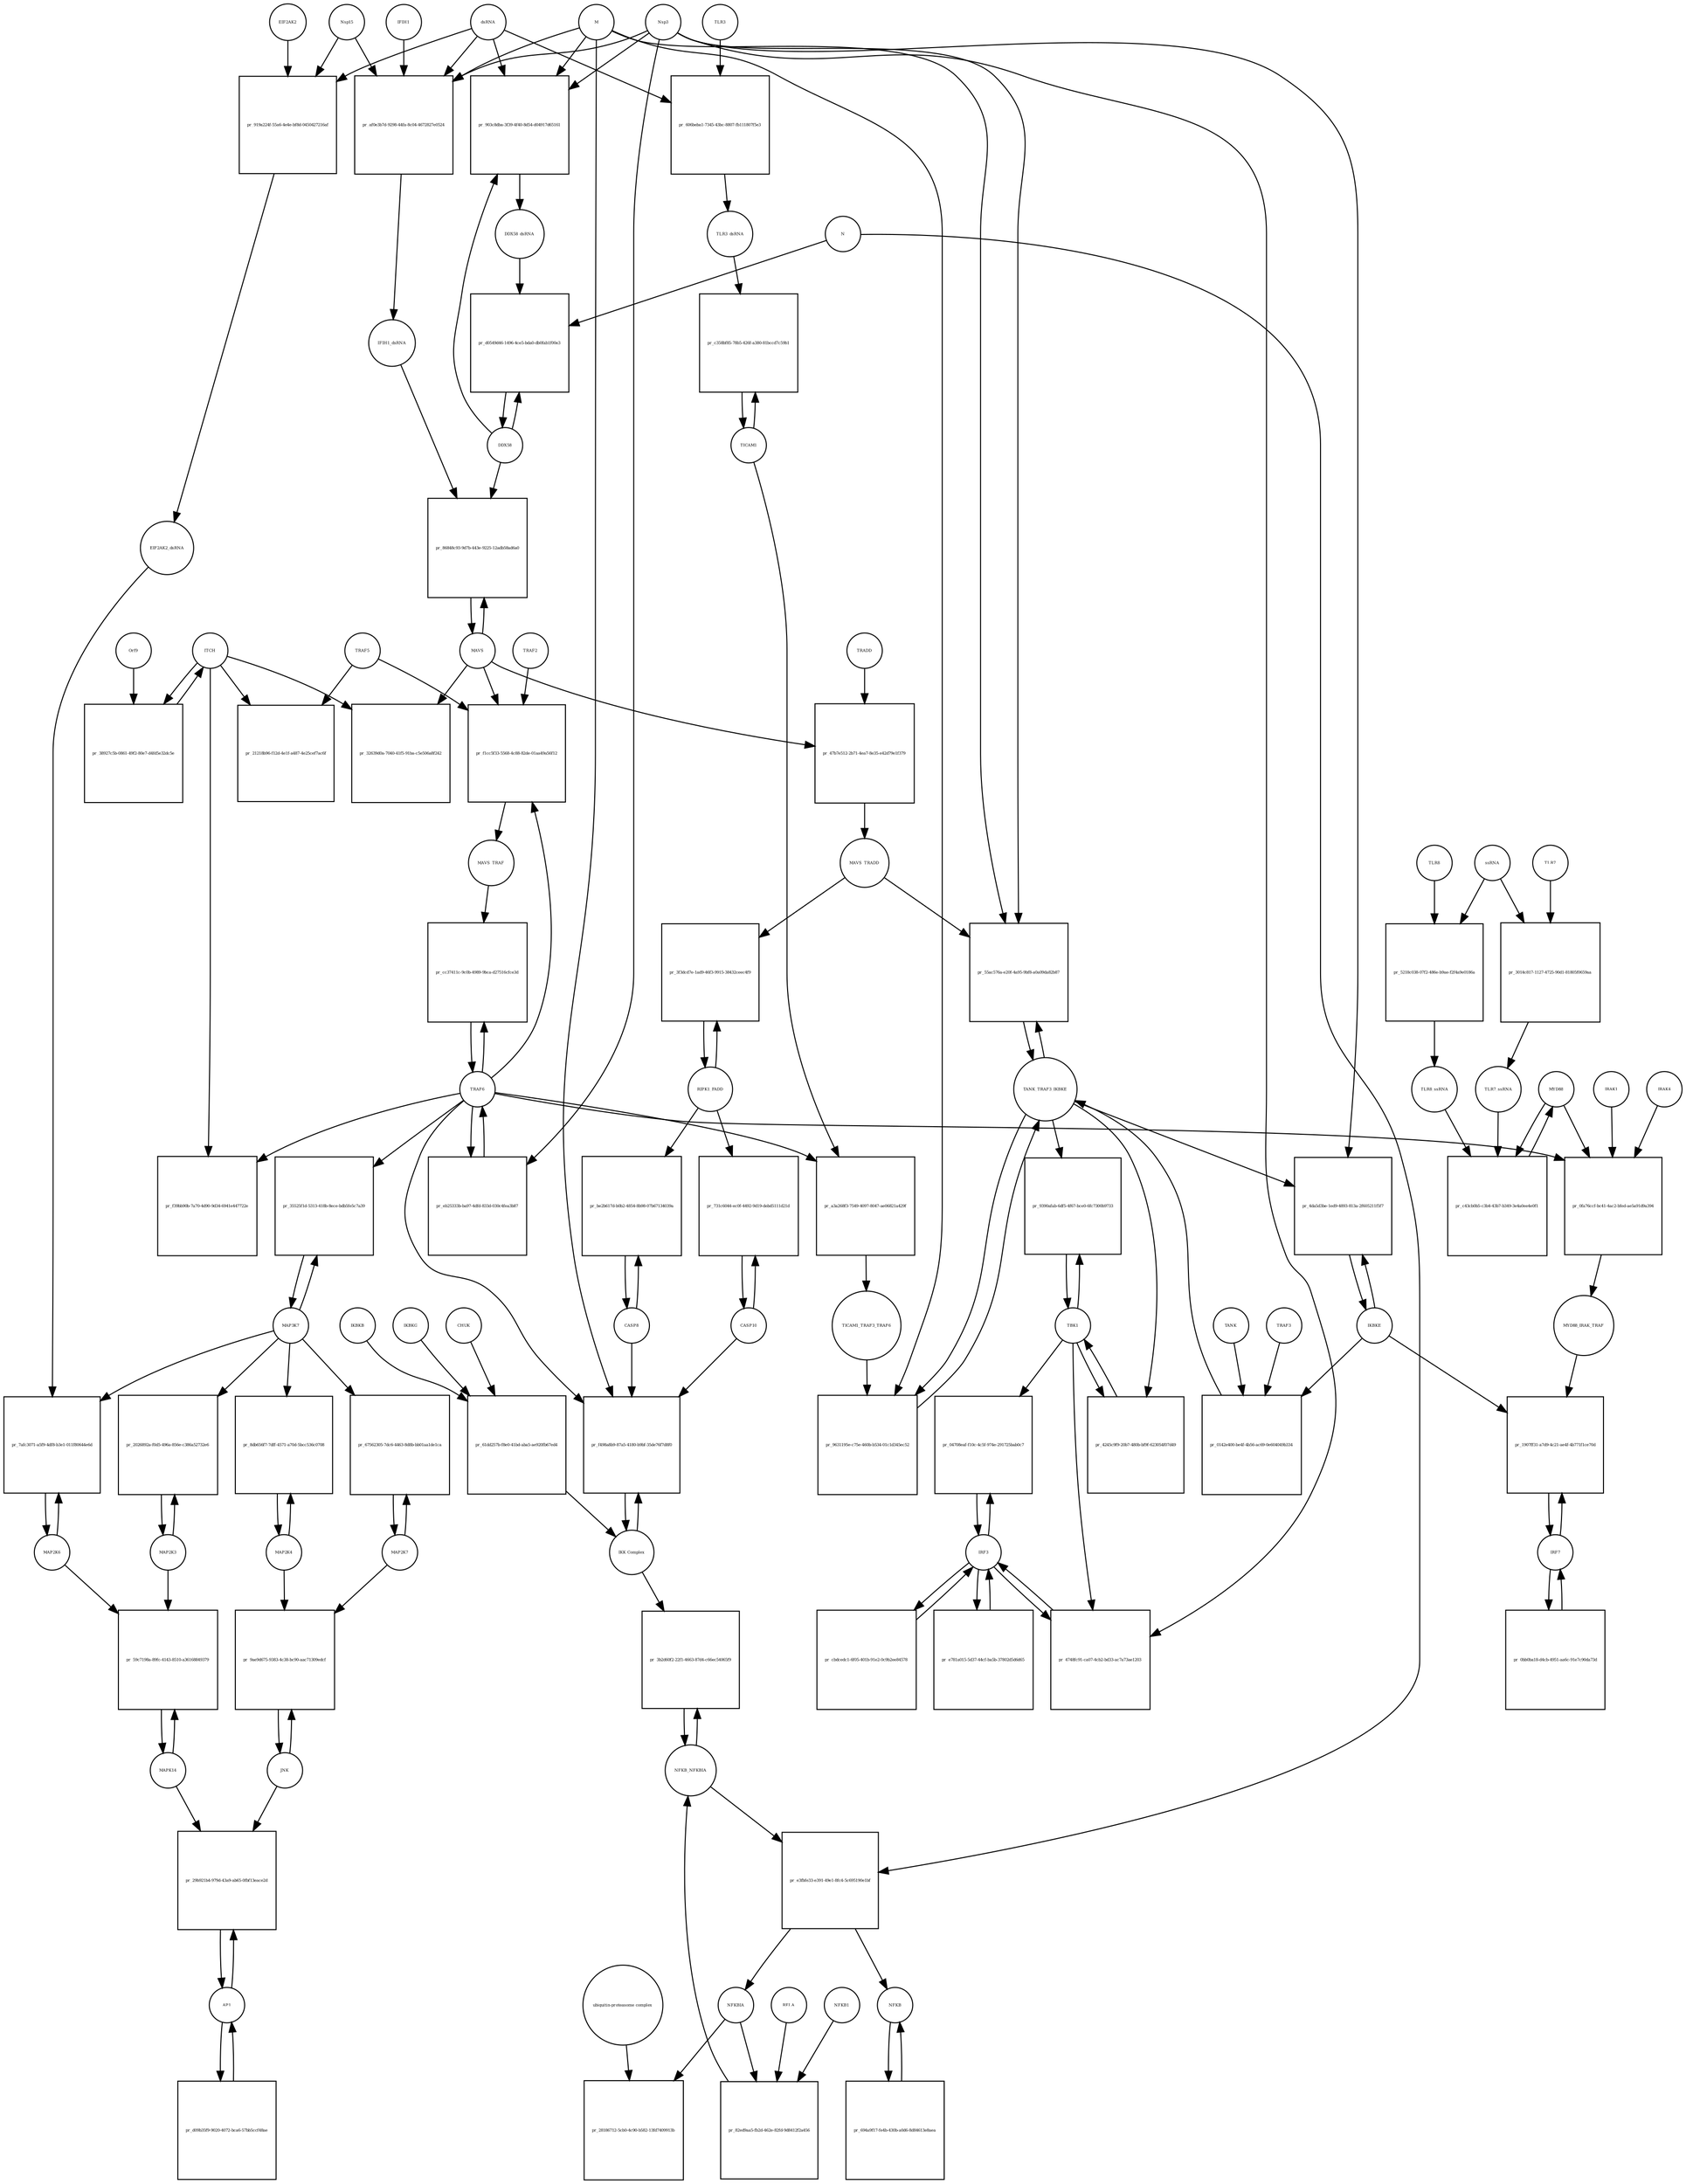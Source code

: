 strict digraph  {
dsRNA [annotation="", bipartite=0, cls="nucleic acid feature", fontsize=4, label=dsRNA, shape=circle];
"pr_903c8dba-3f39-4f40-8d54-d04917d65161" [annotation="", bipartite=1, cls=process, fontsize=4, label="pr_903c8dba-3f39-4f40-8d54-d04917d65161", shape=square];
DDX58_dsRNA [annotation="", bipartite=0, cls=complex, fontsize=4, label=DDX58_dsRNA, shape=circle];
M [annotation=urn_miriam_ncbiprotein_1796318601, bipartite=0, cls=macromolecule, fontsize=4, label=M, shape=circle];
Nsp3 [annotation=urn_miriam_ncbiprotein_1802476807, bipartite=0, cls=macromolecule, fontsize=4, label=Nsp3, shape=circle];
DDX58 [annotation=urn_miriam_hgnc_19102, bipartite=0, cls=macromolecule, fontsize=4, label=DDX58, shape=circle];
"pr_af0e3b7d-9298-44fa-8c04-4672827e0524" [annotation="", bipartite=1, cls=process, fontsize=4, label="pr_af0e3b7d-9298-44fa-8c04-4672827e0524", shape=square];
IFIH1_dsRNA [annotation="", bipartite=0, cls=complex, fontsize=4, label=IFIH1_dsRNA, shape=circle];
Nsp15 [annotation=urn_miriam_ncbiprotein_1802476818, bipartite=0, cls=macromolecule, fontsize=4, label=Nsp15, shape=circle];
IFIH1 [annotation=urn_miriam_hgnc_18873, bipartite=0, cls=macromolecule, fontsize=4, label=IFIH1, shape=circle];
"pr_d0549d46-1496-4ce5-bda0-db0fab1f00e3" [annotation="", bipartite=1, cls=process, fontsize=4, label="pr_d0549d46-1496-4ce5-bda0-db0fab1f00e3", shape=square];
N [annotation=urn_miriam_ncbiprotein_1798174255, bipartite=0, cls=macromolecule, fontsize=4, label=N, shape=circle];
MAVS [annotation=urn_miriam_hgnc_29233, bipartite=0, cls="macromolecule multimer", fontsize=4, label=MAVS, shape=circle];
"pr_86848c93-9d7b-443e-9225-12adb58ad6a0" [annotation="", bipartite=1, cls=process, fontsize=4, label="pr_86848c93-9d7b-443e-9225-12adb58ad6a0", shape=square];
NFKBIA [annotation=urn_miriam_hgnc_7797, bipartite=0, cls=macromolecule, fontsize=4, label=NFKBIA, shape=circle];
"pr_28186712-5cb0-4c90-b582-13fd7409913b" [annotation="", bipartite=1, cls=process, fontsize=4, label="pr_28186712-5cb0-4c90-b582-13fd7409913b", shape=square];
"ubiquitin-proteasome complex" [annotation="", bipartite=0, cls=complex, fontsize=4, label="ubiquitin-proteasome complex", shape=circle];
IRF3 [annotation=urn_miriam_hgnc_6118, bipartite=0, cls=macromolecule, fontsize=4, label=IRF3, shape=circle];
"pr_04708eaf-f10c-4c5f-974e-291725bab0c7" [annotation="", bipartite=1, cls=process, fontsize=4, label="pr_04708eaf-f10c-4c5f-974e-291725bab0c7", shape=square];
TBK1 [annotation="", bipartite=0, cls=macromolecule, fontsize=4, label=TBK1, shape=circle];
"pr_4748fc91-ca07-4cb2-bd33-ac7a73ae1203" [annotation="", bipartite=1, cls=process, fontsize=4, label="pr_4748fc91-ca07-4cb2-bd33-ac7a73ae1203", shape=square];
IRF7 [annotation=urn_miriam_hgnc_6122, bipartite=0, cls="macromolecule multimer", fontsize=4, label=IRF7, shape=circle];
"pr_1907ff31-a7d9-4c21-ae4f-4b771f1ce70d" [annotation="", bipartite=1, cls=process, fontsize=4, label="pr_1907ff31-a7d9-4c21-ae4f-4b771f1ce70d", shape=square];
IKBKE [annotation=urn_miriam_hgnc_14552, bipartite=0, cls=macromolecule, fontsize=4, label=IKBKE, shape=circle];
MYD88_IRAK_TRAF [annotation="", bipartite=0, cls=complex, fontsize=4, label=MYD88_IRAK_TRAF, shape=circle];
TRAF6 [annotation=urn_miriam_hgnc_12036, bipartite=0, cls=macromolecule, fontsize=4, label=TRAF6, shape=circle];
"pr_cc37411c-9c0b-4989-9bca-d27516cfce3d" [annotation="", bipartite=1, cls=process, fontsize=4, label="pr_cc37411c-9c0b-4989-9bca-d27516cfce3d", shape=square];
MAVS_TRAF [annotation="", bipartite=0, cls=complex, fontsize=4, label=MAVS_TRAF, shape=circle];
"pr_32639d0a-7040-41f5-91ba-c5e506a8f242" [annotation="", bipartite=1, cls=process, fontsize=4, label="pr_32639d0a-7040-41f5-91ba-c5e506a8f242", shape=square];
ITCH [annotation="", bipartite=0, cls=macromolecule, fontsize=4, label=ITCH, shape=circle];
TRAF5 [annotation=urn_miriam_hgnc_12035, bipartite=0, cls=macromolecule, fontsize=4, label=TRAF5, shape=circle];
"pr_21218b96-f12d-4e1f-a487-4e25cef7ac6f" [annotation="", bipartite=1, cls=process, fontsize=4, label="pr_21218b96-f12d-4e1f-a487-4e25cef7ac6f", shape=square];
"pr_f39bb90b-7a70-4d90-9d34-6941e447722e" [annotation="", bipartite=1, cls=process, fontsize=4, label="pr_f39bb90b-7a70-4d90-9d34-6941e447722e", shape=square];
TICAM1 [annotation=urn_miriam_hgnc_18348, bipartite=0, cls=macromolecule, fontsize=4, label=TICAM1, shape=circle];
"pr_c358bf85-78b5-426f-a380-81bccd7c59b1" [annotation="", bipartite=1, cls=process, fontsize=4, label="pr_c358bf85-78b5-426f-a380-81bccd7c59b1", shape=square];
TLR3_dsRNA [annotation="", bipartite=0, cls=complex, fontsize=4, label=TLR3_dsRNA, shape=circle];
TLR3 [annotation=urn_miriam_hgnc_11849, bipartite=0, cls="macromolecule multimer", fontsize=4, label=TLR3, shape=circle];
"pr_606beba1-7345-43bc-8807-fb111807f5e3" [annotation="", bipartite=1, cls=process, fontsize=4, label="pr_606beba1-7345-43bc-8807-fb111807f5e3", shape=square];
"pr_a3a268f3-7549-4097-8047-ae06821a429f" [annotation="", bipartite=1, cls=process, fontsize=4, label="pr_a3a268f3-7549-4097-8047-ae06821a429f", shape=square];
TICAM1_TRAF3_TRAF6 [annotation="", bipartite=0, cls=complex, fontsize=4, label=TICAM1_TRAF3_TRAF6, shape=circle];
TANK_TRAF3_IKBKE [annotation="", bipartite=0, cls=complex, fontsize=4, label=TANK_TRAF3_IKBKE, shape=circle];
"pr_9631195e-c75e-460b-b534-01c1d345ec52" [annotation="", bipartite=1, cls=process, fontsize=4, label="pr_9631195e-c75e-460b-b534-01c1d345ec52", shape=square];
"pr_9390afab-6df5-4f67-bce0-6fc7300b9733" [annotation="", bipartite=1, cls=process, fontsize=4, label="pr_9390afab-6df5-4f67-bce0-6fc7300b9733", shape=square];
"pr_4da5d3be-1ed9-4893-813a-2f605211f5f7" [annotation="", bipartite=1, cls=process, fontsize=4, label="pr_4da5d3be-1ed9-4893-813a-2f605211f5f7", shape=square];
MYD88 [annotation="", bipartite=0, cls=macromolecule, fontsize=4, label=MYD88, shape=circle];
"pr_0fa76ccf-bc41-4ac2-bfed-ae5a91d9a394" [annotation="", bipartite=1, cls=process, fontsize=4, label="pr_0fa76ccf-bc41-4ac2-bfed-ae5a91d9a394", shape=square];
IRAK1 [annotation=urn_miriam_hgnc_6112, bipartite=0, cls=macromolecule, fontsize=4, label=IRAK1, shape=circle];
IRAK4 [annotation=urn_miriam_hgnc_17967, bipartite=0, cls=macromolecule, fontsize=4, label=IRAK4, shape=circle];
TLR7 [annotation=urn_miriam_hgnc_15631, bipartite=0, cls=macromolecule, fontsize=4, label=TLR7, shape=circle];
"pr_3014c817-1127-4725-90d1-81805f0659aa" [annotation="", bipartite=1, cls=process, fontsize=4, label="pr_3014c817-1127-4725-90d1-81805f0659aa", shape=square];
TLR7_ssRNA [annotation="", bipartite=0, cls=complex, fontsize=4, label=TLR7_ssRNA, shape=circle];
ssRNA [annotation="", bipartite=0, cls="nucleic acid feature", fontsize=4, label=ssRNA, shape=circle];
TLR8 [annotation=urn_miriam_hgnc_15632, bipartite=0, cls=macromolecule, fontsize=4, label=TLR8, shape=circle];
"pr_5218c038-07f2-486e-b9ae-f2f4a9e0186a" [annotation="", bipartite=1, cls=process, fontsize=4, label="pr_5218c038-07f2-486e-b9ae-f2f4a9e0186a", shape=square];
TLR8_ssRNA [annotation="", bipartite=0, cls=complex, fontsize=4, label=TLR8_ssRNA, shape=circle];
"pr_c43cb0b5-c3b4-43b7-b349-3e4a0ee4e0f1" [annotation="", bipartite=1, cls=process, fontsize=4, label="pr_c43cb0b5-c3b4-43b7-b349-3e4a0ee4e0f1", shape=square];
MAP3K7 [annotation="", bipartite=0, cls=macromolecule, fontsize=4, label=MAP3K7, shape=circle];
"pr_35525f1d-5313-418b-8ece-bdb5fe5c7a39" [annotation="", bipartite=1, cls=process, fontsize=4, label="pr_35525f1d-5313-418b-8ece-bdb5fe5c7a39", shape=square];
TRAF2 [annotation=urn_miriam_hgnc_12032, bipartite=0, cls=macromolecule, fontsize=4, label=TRAF2, shape=circle];
"pr_f1cc5f33-5568-4c88-82de-01aa49a56f12" [annotation="", bipartite=1, cls=process, fontsize=4, label="pr_f1cc5f33-5568-4c88-82de-01aa49a56f12", shape=square];
"pr_38927c5b-0861-49f2-80e7-d4fd5e32dc5e" [annotation="", bipartite=1, cls=process, fontsize=4, label="pr_38927c5b-0861-49f2-80e7-d4fd5e32dc5e", shape=square];
Orf9 [annotation=urn_miriam_uniprot_P59636, bipartite=0, cls=macromolecule, fontsize=4, label=Orf9, shape=circle];
"pr_47b7e512-2b71-4ea7-8e35-e42d79e1f379" [annotation="", bipartite=1, cls=process, fontsize=4, label="pr_47b7e512-2b71-4ea7-8e35-e42d79e1f379", shape=square];
MAVS_TRADD [annotation="", bipartite=0, cls=complex, fontsize=4, label=MAVS_TRADD, shape=circle];
TRADD [annotation=urn_miriam_hgnc_12030, bipartite=0, cls=macromolecule, fontsize=4, label=TRADD, shape=circle];
"pr_eb25333b-ba97-4dfd-833d-030c4fea3b87" [annotation="", bipartite=1, cls=process, fontsize=4, label="pr_eb25333b-ba97-4dfd-833d-030c4fea3b87", shape=square];
AP1 [annotation="", bipartite=0, cls=complex, fontsize=4, label=AP1, shape=circle];
"pr_29b921b4-979d-43a9-ab65-0fbf13eace2d" [annotation="", bipartite=1, cls=process, fontsize=4, label="pr_29b921b4-979d-43a9-ab65-0fbf13eace2d", shape=square];
MAPK14 [annotation="", bipartite=0, cls=macromolecule, fontsize=4, label=MAPK14, shape=circle];
JNK [annotation="", bipartite=0, cls=complex, fontsize=4, label=JNK, shape=circle];
"pr_9ae9d675-9383-4c38-bc90-aac71309edcf" [annotation="", bipartite=1, cls=process, fontsize=4, label="pr_9ae9d675-9383-4c38-bc90-aac71309edcf", shape=square];
MAP2K7 [annotation="", bipartite=0, cls=macromolecule, fontsize=4, label=MAP2K7, shape=circle];
MAP2K4 [annotation="", bipartite=0, cls=macromolecule, fontsize=4, label=MAP2K4, shape=circle];
"pr_8db656f7-7dff-4571-a70d-5bcc536c0708" [annotation="", bipartite=1, cls=process, fontsize=4, label="pr_8db656f7-7dff-4571-a70d-5bcc536c0708", shape=square];
"pr_67562305-7dc6-4463-8d8b-bb01aa1de1ca" [annotation="", bipartite=1, cls=process, fontsize=4, label="pr_67562305-7dc6-4463-8d8b-bb01aa1de1ca", shape=square];
MAP2K3 [annotation="", bipartite=0, cls=macromolecule, fontsize=4, label=MAP2K3, shape=circle];
"pr_2026892a-f0d5-496a-856e-c386a52732e6" [annotation="", bipartite=1, cls=process, fontsize=4, label="pr_2026892a-f0d5-496a-856e-c386a52732e6", shape=square];
MAP2K6 [annotation="", bipartite=0, cls=macromolecule, fontsize=4, label=MAP2K6, shape=circle];
"pr_7afc3071-a5f9-4df8-b3e1-011f80644e6d" [annotation="", bipartite=1, cls=process, fontsize=4, label="pr_7afc3071-a5f9-4df8-b3e1-011f80644e6d", shape=square];
EIF2AK2_dsRNA [annotation="", bipartite=0, cls=complex, fontsize=4, label=EIF2AK2_dsRNA, shape=circle];
"pr_919a224f-55a6-4e4e-bf8d-0450427216af" [annotation="", bipartite=1, cls=process, fontsize=4, label="pr_919a224f-55a6-4e4e-bf8d-0450427216af", shape=square];
EIF2AK2 [annotation=urn_miriam_hgnc_9437, bipartite=0, cls=macromolecule, fontsize=4, label=EIF2AK2, shape=circle];
RIPK1_FADD [annotation="", bipartite=0, cls=complex, fontsize=4, label=RIPK1_FADD, shape=circle];
"pr_3f3dcd7e-1ad9-46f3-9915-38432ceec4f9" [annotation="", bipartite=1, cls=process, fontsize=4, label="pr_3f3dcd7e-1ad9-46f3-9915-38432ceec4f9", shape=square];
CASP8 [annotation="", bipartite=0, cls=macromolecule, fontsize=4, label=CASP8, shape=circle];
"pr_be2b617d-b0b2-4854-8b98-07b67134039a" [annotation="", bipartite=1, cls=process, fontsize=4, label="pr_be2b617d-b0b2-4854-8b98-07b67134039a", shape=square];
CASP10 [annotation="", bipartite=0, cls=macromolecule, fontsize=4, label=CASP10, shape=circle];
"pr_731c6044-ec0f-4492-9d19-debd5111d21d" [annotation="", bipartite=1, cls=process, fontsize=4, label="pr_731c6044-ec0f-4492-9d19-debd5111d21d", shape=square];
NFKB_NFKBIA [annotation="", bipartite=0, cls=complex, fontsize=4, label=NFKB_NFKBIA, shape=circle];
"pr_3b2d60f2-22f1-4663-87d4-c66ec54065f9" [annotation="", bipartite=1, cls=process, fontsize=4, label="pr_3b2d60f2-22f1-4663-87d4-c66ec54065f9", shape=square];
"IKK Complex" [annotation="", bipartite=0, cls=complex, fontsize=4, label="IKK Complex", shape=circle];
"pr_e3fbfe33-e391-49e1-8fc4-5c695190e1bf" [annotation="", bipartite=1, cls=process, fontsize=4, label="pr_e3fbfe33-e391-49e1-8fc4-5c695190e1bf", shape=square];
NFKB [annotation="", bipartite=0, cls=complex, fontsize=4, label=NFKB, shape=circle];
"pr_f498a8b9-87a5-4180-b9bf-35de76f7d8f0" [annotation="", bipartite=1, cls=process, fontsize=4, label="pr_f498a8b9-87a5-4180-b9bf-35de76f7d8f0", shape=square];
"pr_82ed9aa5-fb2d-462e-82fd-9d8412f2a456" [annotation="", bipartite=1, cls=process, fontsize=4, label="pr_82ed9aa5-fb2d-462e-82fd-9d8412f2a456", shape=square];
RELA [annotation="", bipartite=0, cls=macromolecule, fontsize=4, label=RELA, shape=circle];
NFKB1 [annotation="", bipartite=0, cls=macromolecule, fontsize=4, label=NFKB1, shape=circle];
IKBKG [annotation="", bipartite=0, cls=macromolecule, fontsize=4, label=IKBKG, shape=circle];
"pr_61dd257b-f8e0-41bd-aba5-ae920fb67ed4" [annotation="", bipartite=1, cls=process, fontsize=4, label="pr_61dd257b-f8e0-41bd-aba5-ae920fb67ed4", shape=square];
CHUK [annotation="", bipartite=0, cls=macromolecule, fontsize=4, label=CHUK, shape=circle];
IKBKB [annotation="", bipartite=0, cls=macromolecule, fontsize=4, label=IKBKB, shape=circle];
"pr_55ac576a-e20f-4a95-9bf8-a0a09da82b87" [annotation="", bipartite=1, cls=process, fontsize=4, label="pr_55ac576a-e20f-4a95-9bf8-a0a09da82b87", shape=square];
"pr_4245c9f9-20b7-480b-bf9f-623054f07d49" [annotation="", bipartite=1, cls=process, fontsize=4, label="pr_4245c9f9-20b7-480b-bf9f-623054f07d49", shape=square];
"pr_59c7198a-89fc-4143-8510-a36168849379" [annotation="", bipartite=1, cls=process, fontsize=4, label="pr_59c7198a-89fc-4143-8510-a36168849379", shape=square];
TRAF3 [annotation="", bipartite=0, cls=macromolecule, fontsize=4, label=TRAF3, shape=circle];
"pr_0142e400-be4f-4b56-ac69-0e604049b334" [annotation="", bipartite=1, cls=process, fontsize=4, label="pr_0142e400-be4f-4b56-ac69-0e604049b334", shape=square];
TANK [annotation="", bipartite=0, cls=macromolecule, fontsize=4, label=TANK, shape=circle];
"pr_d09b35f9-9020-4072-bca6-57bb5ccf48ae" [annotation="", bipartite=1, cls=process, fontsize=4, label="pr_d09b35f9-9020-4072-bca6-57bb5ccf48ae", shape=square];
"pr_0bb0ba18-d4cb-4951-aa6c-91e7c90da73d" [annotation="", bipartite=1, cls=process, fontsize=4, label="pr_0bb0ba18-d4cb-4951-aa6c-91e7c90da73d", shape=square];
"pr_cbdcedc1-6f05-401b-91e2-0c9b2ee84578" [annotation="", bipartite=1, cls=process, fontsize=4, label="pr_cbdcedc1-6f05-401b-91e2-0c9b2ee84578", shape=square];
"pr_694a9f17-fe4b-430b-a0d6-8d84613e8aea" [annotation="", bipartite=1, cls=process, fontsize=4, label="pr_694a9f17-fe4b-430b-a0d6-8d84613e8aea", shape=square];
"pr_e781a015-5d37-44cf-ba5b-37802d5d6d65" [annotation="", bipartite=1, cls=process, fontsize=4, label="pr_e781a015-5d37-44cf-ba5b-37802d5d6d65", shape=square];
dsRNA -> "pr_903c8dba-3f39-4f40-8d54-d04917d65161"  [annotation="", interaction_type=consumption];
dsRNA -> "pr_af0e3b7d-9298-44fa-8c04-4672827e0524"  [annotation="", interaction_type=consumption];
dsRNA -> "pr_606beba1-7345-43bc-8807-fb111807f5e3"  [annotation="", interaction_type=consumption];
dsRNA -> "pr_919a224f-55a6-4e4e-bf8d-0450427216af"  [annotation="", interaction_type=consumption];
"pr_903c8dba-3f39-4f40-8d54-d04917d65161" -> DDX58_dsRNA  [annotation="", interaction_type=production];
DDX58_dsRNA -> "pr_d0549d46-1496-4ce5-bda0-db0fab1f00e3"  [annotation="urn_miriam_pubmed_25581309|urn_miriam_pubmed_28148787|urn_miriam_taxonomy_694009", interaction_type=catalysis];
M -> "pr_903c8dba-3f39-4f40-8d54-d04917d65161"  [annotation="urn_miriam_pubmed_20303872|urn_miriam_pubmed_19380580|urn_miriam_pubmed_31226023|urn_miriam_taxonomy_694009", interaction_type=inhibition];
M -> "pr_af0e3b7d-9298-44fa-8c04-4672827e0524"  [annotation="urn_miriam_pubmed_28484023|urn_miriam_pubmed_19380580|urn_miriam_pubmed_31226023|urn_miriam_taxonomy_694009", interaction_type=inhibition];
M -> "pr_9631195e-c75e-460b-b534-01c1d345ec52"  [annotation="urn_miriam_pubmed_19380580|urn_miriam_pubmed_19366914|urn_miriam_taxonomy_694009", interaction_type=inhibition];
M -> "pr_f498a8b9-87a5-4180-b9bf-35de76f7d8f0"  [annotation="urn_miriam_pubmed_19366914|urn_miriam_pubmed_20303872|urn_miriam_pubmed_17705188|urn_miriam_pubmed_694009", interaction_type=inhibition];
M -> "pr_55ac576a-e20f-4a95-9bf8-a0a09da82b87"  [annotation="urn_miriam_pubmed_19366914|urn_miriam_pubmed_27164085|urn_miriam_pubmed_19380580|urn_miriam_taxonomy_694009", interaction_type=inhibition];
Nsp3 -> "pr_903c8dba-3f39-4f40-8d54-d04917d65161"  [annotation="urn_miriam_pubmed_20303872|urn_miriam_pubmed_19380580|urn_miriam_pubmed_31226023|urn_miriam_taxonomy_694009", interaction_type=inhibition];
Nsp3 -> "pr_af0e3b7d-9298-44fa-8c04-4672827e0524"  [annotation="urn_miriam_pubmed_28484023|urn_miriam_pubmed_19380580|urn_miriam_pubmed_31226023|urn_miriam_taxonomy_694009", interaction_type=inhibition];
Nsp3 -> "pr_4748fc91-ca07-4cb2-bd33-ac7a73ae1203"  [annotation="urn_miriam_pubmed_17761676|urn_miriam_pubmed_31226023|urn_miriam_taxonomy_694009", interaction_type=inhibition];
Nsp3 -> "pr_4da5d3be-1ed9-4893-813a-2f605211f5f7"  [annotation="urn_miriam_pubmed_20303872|urn_miriam_pubmed_31226023|urn_miriam_taxonomy_694009", interaction_type=inhibition];
Nsp3 -> "pr_eb25333b-ba97-4dfd-833d-030c4fea3b87"  [annotation="urn_miriam_pubmed_27164085|urn_miriam_taxonomy_694009", interaction_type=catalysis];
Nsp3 -> "pr_55ac576a-e20f-4a95-9bf8-a0a09da82b87"  [annotation="urn_miriam_pubmed_19366914|urn_miriam_pubmed_27164085|urn_miriam_pubmed_19380580|urn_miriam_taxonomy_694009", interaction_type=inhibition];
DDX58 -> "pr_903c8dba-3f39-4f40-8d54-d04917d65161"  [annotation="", interaction_type=consumption];
DDX58 -> "pr_d0549d46-1496-4ce5-bda0-db0fab1f00e3"  [annotation="", interaction_type=consumption];
DDX58 -> "pr_86848c93-9d7b-443e-9225-12adb58ad6a0"  [annotation=urn_miriam_pubmed_25581309, interaction_type=catalysis];
"pr_af0e3b7d-9298-44fa-8c04-4672827e0524" -> IFIH1_dsRNA  [annotation="", interaction_type=production];
IFIH1_dsRNA -> "pr_86848c93-9d7b-443e-9225-12adb58ad6a0"  [annotation=urn_miriam_pubmed_25581309, interaction_type=catalysis];
Nsp15 -> "pr_af0e3b7d-9298-44fa-8c04-4672827e0524"  [annotation="urn_miriam_pubmed_28484023|urn_miriam_pubmed_19380580|urn_miriam_pubmed_31226023|urn_miriam_taxonomy_694009", interaction_type=inhibition];
Nsp15 -> "pr_919a224f-55a6-4e4e-bf8d-0450427216af"  [annotation="urn_miriam_pubmed_28484023|urn_miriam_pubmed_19366914|urn_miriam_taxonomy_694009", interaction_type=inhibition];
IFIH1 -> "pr_af0e3b7d-9298-44fa-8c04-4672827e0524"  [annotation="", interaction_type=consumption];
"pr_d0549d46-1496-4ce5-bda0-db0fab1f00e3" -> DDX58  [annotation="", interaction_type=production];
N -> "pr_d0549d46-1496-4ce5-bda0-db0fab1f00e3"  [annotation="urn_miriam_pubmed_25581309|urn_miriam_pubmed_28148787|urn_miriam_taxonomy_694009", interaction_type=inhibition];
N -> "pr_e3fbfe33-e391-49e1-8fc4-5c695190e1bf"  [annotation="urn_miriam_pubmed_16143815|urn_miriam_taxonomy_694009", interaction_type=stimulation];
MAVS -> "pr_86848c93-9d7b-443e-9225-12adb58ad6a0"  [annotation="", interaction_type=consumption];
MAVS -> "pr_32639d0a-7040-41f5-91ba-c5e506a8f242"  [annotation="", interaction_type=consumption];
MAVS -> "pr_f1cc5f33-5568-4c88-82de-01aa49a56f12"  [annotation="", interaction_type=consumption];
MAVS -> "pr_47b7e512-2b71-4ea7-8e35-e42d79e1f379"  [annotation="", interaction_type=consumption];
"pr_86848c93-9d7b-443e-9225-12adb58ad6a0" -> MAVS  [annotation="", interaction_type=production];
NFKBIA -> "pr_28186712-5cb0-4c90-b582-13fd7409913b"  [annotation="", interaction_type=consumption];
NFKBIA -> "pr_82ed9aa5-fb2d-462e-82fd-9d8412f2a456"  [annotation="", interaction_type=consumption];
"ubiquitin-proteasome complex" -> "pr_28186712-5cb0-4c90-b582-13fd7409913b"  [annotation=urn_miriam_pubmed_20303872, interaction_type=catalysis];
IRF3 -> "pr_04708eaf-f10c-4c5f-974e-291725bab0c7"  [annotation="", interaction_type=consumption];
IRF3 -> "pr_4748fc91-ca07-4cb2-bd33-ac7a73ae1203"  [annotation="", interaction_type=consumption];
IRF3 -> "pr_cbdcedc1-6f05-401b-91e2-0c9b2ee84578"  [annotation="", interaction_type=consumption];
IRF3 -> "pr_e781a015-5d37-44cf-ba5b-37802d5d6d65"  [annotation="", interaction_type=consumption];
"pr_04708eaf-f10c-4c5f-974e-291725bab0c7" -> IRF3  [annotation="", interaction_type=production];
TBK1 -> "pr_04708eaf-f10c-4c5f-974e-291725bab0c7"  [annotation=urn_miriam_pubmed_25581309, interaction_type=catalysis];
TBK1 -> "pr_4748fc91-ca07-4cb2-bd33-ac7a73ae1203"  [annotation="urn_miriam_pubmed_17761676|urn_miriam_pubmed_31226023|urn_miriam_taxonomy_694009", interaction_type=catalysis];
TBK1 -> "pr_9390afab-6df5-4f67-bce0-6fc7300b9733"  [annotation="", interaction_type=consumption];
TBK1 -> "pr_4245c9f9-20b7-480b-bf9f-623054f07d49"  [annotation="", interaction_type=consumption];
"pr_4748fc91-ca07-4cb2-bd33-ac7a73ae1203" -> IRF3  [annotation="", interaction_type=production];
IRF7 -> "pr_1907ff31-a7d9-4c21-ae4f-4b771f1ce70d"  [annotation="", interaction_type=consumption];
IRF7 -> "pr_0bb0ba18-d4cb-4951-aa6c-91e7c90da73d"  [annotation="", interaction_type=consumption];
"pr_1907ff31-a7d9-4c21-ae4f-4b771f1ce70d" -> IRF7  [annotation="", interaction_type=production];
IKBKE -> "pr_1907ff31-a7d9-4c21-ae4f-4b771f1ce70d"  [annotation=urn_miriam_pubmed_20303872, interaction_type=catalysis];
IKBKE -> "pr_4da5d3be-1ed9-4893-813a-2f605211f5f7"  [annotation="", interaction_type=consumption];
IKBKE -> "pr_0142e400-be4f-4b56-ac69-0e604049b334"  [annotation="", interaction_type=consumption];
MYD88_IRAK_TRAF -> "pr_1907ff31-a7d9-4c21-ae4f-4b771f1ce70d"  [annotation=urn_miriam_pubmed_20303872, interaction_type=catalysis];
TRAF6 -> "pr_cc37411c-9c0b-4989-9bca-d27516cfce3d"  [annotation="", interaction_type=consumption];
TRAF6 -> "pr_f39bb90b-7a70-4d90-9d34-6941e447722e"  [annotation="", interaction_type=consumption];
TRAF6 -> "pr_a3a268f3-7549-4097-8047-ae06821a429f"  [annotation="", interaction_type=consumption];
TRAF6 -> "pr_0fa76ccf-bc41-4ac2-bfed-ae5a91d9a394"  [annotation="", interaction_type=consumption];
TRAF6 -> "pr_35525f1d-5313-418b-8ece-bdb5fe5c7a39"  [annotation=urn_miriam_pubmed_19366914, interaction_type=stimulation];
TRAF6 -> "pr_f1cc5f33-5568-4c88-82de-01aa49a56f12"  [annotation="", interaction_type=consumption];
TRAF6 -> "pr_eb25333b-ba97-4dfd-833d-030c4fea3b87"  [annotation="", interaction_type=consumption];
TRAF6 -> "pr_f498a8b9-87a5-4180-b9bf-35de76f7d8f0"  [annotation="urn_miriam_pubmed_19366914|urn_miriam_pubmed_20303872|urn_miriam_pubmed_17705188|urn_miriam_pubmed_694009", interaction_type=stimulation];
"pr_cc37411c-9c0b-4989-9bca-d27516cfce3d" -> TRAF6  [annotation="", interaction_type=production];
MAVS_TRAF -> "pr_cc37411c-9c0b-4989-9bca-d27516cfce3d"  [annotation=urn_miriam_pubmed_19366914, interaction_type=catalysis];
ITCH -> "pr_32639d0a-7040-41f5-91ba-c5e506a8f242"  [annotation=urn_miriam_pubmed_25135833, interaction_type=catalysis];
ITCH -> "pr_21218b96-f12d-4e1f-a487-4e25cef7ac6f"  [annotation=urn_miriam_pubmed_25135833, interaction_type=catalysis];
ITCH -> "pr_f39bb90b-7a70-4d90-9d34-6941e447722e"  [annotation=urn_miriam_pubmed_25135833, interaction_type=catalysis];
ITCH -> "pr_38927c5b-0861-49f2-80e7-d4fd5e32dc5e"  [annotation="", interaction_type=consumption];
TRAF5 -> "pr_21218b96-f12d-4e1f-a487-4e25cef7ac6f"  [annotation="", interaction_type=consumption];
TRAF5 -> "pr_f1cc5f33-5568-4c88-82de-01aa49a56f12"  [annotation="", interaction_type=consumption];
TICAM1 -> "pr_c358bf85-78b5-426f-a380-81bccd7c59b1"  [annotation="", interaction_type=consumption];
TICAM1 -> "pr_a3a268f3-7549-4097-8047-ae06821a429f"  [annotation="", interaction_type=consumption];
"pr_c358bf85-78b5-426f-a380-81bccd7c59b1" -> TICAM1  [annotation="", interaction_type=production];
TLR3_dsRNA -> "pr_c358bf85-78b5-426f-a380-81bccd7c59b1"  [annotation=urn_miriam_pubmed_20303872, interaction_type=stimulation];
TLR3 -> "pr_606beba1-7345-43bc-8807-fb111807f5e3"  [annotation="", interaction_type=consumption];
"pr_606beba1-7345-43bc-8807-fb111807f5e3" -> TLR3_dsRNA  [annotation="", interaction_type=production];
"pr_a3a268f3-7549-4097-8047-ae06821a429f" -> TICAM1_TRAF3_TRAF6  [annotation="", interaction_type=production];
TICAM1_TRAF3_TRAF6 -> "pr_9631195e-c75e-460b-b534-01c1d345ec52"  [annotation="urn_miriam_pubmed_19380580|urn_miriam_pubmed_19366914|urn_miriam_taxonomy_694009", interaction_type=stimulation];
TANK_TRAF3_IKBKE -> "pr_9631195e-c75e-460b-b534-01c1d345ec52"  [annotation="", interaction_type=consumption];
TANK_TRAF3_IKBKE -> "pr_9390afab-6df5-4f67-bce0-6fc7300b9733"  [annotation=urn_miriam_pubmed_20303872, interaction_type=stimulation];
TANK_TRAF3_IKBKE -> "pr_4da5d3be-1ed9-4893-813a-2f605211f5f7"  [annotation="urn_miriam_pubmed_20303872|urn_miriam_pubmed_31226023|urn_miriam_taxonomy_694009", interaction_type=stimulation];
TANK_TRAF3_IKBKE -> "pr_55ac576a-e20f-4a95-9bf8-a0a09da82b87"  [annotation="", interaction_type=consumption];
TANK_TRAF3_IKBKE -> "pr_4245c9f9-20b7-480b-bf9f-623054f07d49"  [annotation=urn_miriam_pubmed_19366914, interaction_type=stimulation];
"pr_9631195e-c75e-460b-b534-01c1d345ec52" -> TANK_TRAF3_IKBKE  [annotation="", interaction_type=production];
"pr_9390afab-6df5-4f67-bce0-6fc7300b9733" -> TBK1  [annotation="", interaction_type=production];
"pr_4da5d3be-1ed9-4893-813a-2f605211f5f7" -> IKBKE  [annotation="", interaction_type=production];
MYD88 -> "pr_0fa76ccf-bc41-4ac2-bfed-ae5a91d9a394"  [annotation="", interaction_type=consumption];
MYD88 -> "pr_c43cb0b5-c3b4-43b7-b349-3e4a0ee4e0f1"  [annotation="", interaction_type=consumption];
"pr_0fa76ccf-bc41-4ac2-bfed-ae5a91d9a394" -> MYD88_IRAK_TRAF  [annotation="", interaction_type=production];
IRAK1 -> "pr_0fa76ccf-bc41-4ac2-bfed-ae5a91d9a394"  [annotation="", interaction_type=consumption];
IRAK4 -> "pr_0fa76ccf-bc41-4ac2-bfed-ae5a91d9a394"  [annotation="", interaction_type=consumption];
TLR7 -> "pr_3014c817-1127-4725-90d1-81805f0659aa"  [annotation="", interaction_type=consumption];
"pr_3014c817-1127-4725-90d1-81805f0659aa" -> TLR7_ssRNA  [annotation="", interaction_type=production];
TLR7_ssRNA -> "pr_c43cb0b5-c3b4-43b7-b349-3e4a0ee4e0f1"  [annotation=urn_miriam_pubmed_19366914, interaction_type=stimulation];
ssRNA -> "pr_3014c817-1127-4725-90d1-81805f0659aa"  [annotation="", interaction_type=consumption];
ssRNA -> "pr_5218c038-07f2-486e-b9ae-f2f4a9e0186a"  [annotation="", interaction_type=consumption];
TLR8 -> "pr_5218c038-07f2-486e-b9ae-f2f4a9e0186a"  [annotation="", interaction_type=consumption];
"pr_5218c038-07f2-486e-b9ae-f2f4a9e0186a" -> TLR8_ssRNA  [annotation="", interaction_type=production];
TLR8_ssRNA -> "pr_c43cb0b5-c3b4-43b7-b349-3e4a0ee4e0f1"  [annotation=urn_miriam_pubmed_19366914, interaction_type=stimulation];
"pr_c43cb0b5-c3b4-43b7-b349-3e4a0ee4e0f1" -> MYD88  [annotation="", interaction_type=production];
MAP3K7 -> "pr_35525f1d-5313-418b-8ece-bdb5fe5c7a39"  [annotation="", interaction_type=consumption];
MAP3K7 -> "pr_8db656f7-7dff-4571-a70d-5bcc536c0708"  [annotation=urn_miriam_pubmed_19366914, interaction_type=catalysis];
MAP3K7 -> "pr_67562305-7dc6-4463-8d8b-bb01aa1de1ca"  [annotation=urn_miriam_pubmed_19366914, interaction_type=catalysis];
MAP3K7 -> "pr_2026892a-f0d5-496a-856e-c386a52732e6"  [annotation=urn_miriam_pubmed_19366914, interaction_type=catalysis];
MAP3K7 -> "pr_7afc3071-a5f9-4df8-b3e1-011f80644e6d"  [annotation=urn_miriam_pubmed_19366914, interaction_type=catalysis];
"pr_35525f1d-5313-418b-8ece-bdb5fe5c7a39" -> MAP3K7  [annotation="", interaction_type=production];
TRAF2 -> "pr_f1cc5f33-5568-4c88-82de-01aa49a56f12"  [annotation="", interaction_type=consumption];
"pr_f1cc5f33-5568-4c88-82de-01aa49a56f12" -> MAVS_TRAF  [annotation="", interaction_type=production];
"pr_38927c5b-0861-49f2-80e7-d4fd5e32dc5e" -> ITCH  [annotation="", interaction_type=production];
Orf9 -> "pr_38927c5b-0861-49f2-80e7-d4fd5e32dc5e"  [annotation="urn_miriam_pubmed_25135833|urn_miriam_taxonomy_694009", interaction_type=stimulation];
"pr_47b7e512-2b71-4ea7-8e35-e42d79e1f379" -> MAVS_TRADD  [annotation="", interaction_type=production];
MAVS_TRADD -> "pr_3f3dcd7e-1ad9-46f3-9915-38432ceec4f9"  [annotation=urn_miriam_pubmed_19366914, interaction_type=stimulation];
MAVS_TRADD -> "pr_55ac576a-e20f-4a95-9bf8-a0a09da82b87"  [annotation="urn_miriam_pubmed_19366914|urn_miriam_pubmed_27164085|urn_miriam_pubmed_19380580|urn_miriam_taxonomy_694009", interaction_type=stimulation];
TRADD -> "pr_47b7e512-2b71-4ea7-8e35-e42d79e1f379"  [annotation="", interaction_type=consumption];
"pr_eb25333b-ba97-4dfd-833d-030c4fea3b87" -> TRAF6  [annotation="", interaction_type=production];
AP1 -> "pr_29b921b4-979d-43a9-ab65-0fbf13eace2d"  [annotation="", interaction_type=consumption];
AP1 -> "pr_d09b35f9-9020-4072-bca6-57bb5ccf48ae"  [annotation="", interaction_type=consumption];
"pr_29b921b4-979d-43a9-ab65-0fbf13eace2d" -> AP1  [annotation="", interaction_type=production];
MAPK14 -> "pr_29b921b4-979d-43a9-ab65-0fbf13eace2d"  [annotation=urn_miriam_pubmed_19366914, interaction_type=stimulation];
MAPK14 -> "pr_59c7198a-89fc-4143-8510-a36168849379"  [annotation="", interaction_type=consumption];
JNK -> "pr_29b921b4-979d-43a9-ab65-0fbf13eace2d"  [annotation=urn_miriam_pubmed_19366914, interaction_type=stimulation];
JNK -> "pr_9ae9d675-9383-4c38-bc90-aac71309edcf"  [annotation="", interaction_type=consumption];
"pr_9ae9d675-9383-4c38-bc90-aac71309edcf" -> JNK  [annotation="", interaction_type=production];
MAP2K7 -> "pr_9ae9d675-9383-4c38-bc90-aac71309edcf"  [annotation=urn_miriam_pubmed_19366914, interaction_type=catalysis];
MAP2K7 -> "pr_67562305-7dc6-4463-8d8b-bb01aa1de1ca"  [annotation="", interaction_type=consumption];
MAP2K4 -> "pr_9ae9d675-9383-4c38-bc90-aac71309edcf"  [annotation=urn_miriam_pubmed_19366914, interaction_type=catalysis];
MAP2K4 -> "pr_8db656f7-7dff-4571-a70d-5bcc536c0708"  [annotation="", interaction_type=consumption];
"pr_8db656f7-7dff-4571-a70d-5bcc536c0708" -> MAP2K4  [annotation="", interaction_type=production];
"pr_67562305-7dc6-4463-8d8b-bb01aa1de1ca" -> MAP2K7  [annotation="", interaction_type=production];
MAP2K3 -> "pr_2026892a-f0d5-496a-856e-c386a52732e6"  [annotation="", interaction_type=consumption];
MAP2K3 -> "pr_59c7198a-89fc-4143-8510-a36168849379"  [annotation=urn_miriam_pubmed_19366914, interaction_type=catalysis];
"pr_2026892a-f0d5-496a-856e-c386a52732e6" -> MAP2K3  [annotation="", interaction_type=production];
MAP2K6 -> "pr_7afc3071-a5f9-4df8-b3e1-011f80644e6d"  [annotation="", interaction_type=consumption];
MAP2K6 -> "pr_59c7198a-89fc-4143-8510-a36168849379"  [annotation=urn_miriam_pubmed_19366914, interaction_type=catalysis];
"pr_7afc3071-a5f9-4df8-b3e1-011f80644e6d" -> MAP2K6  [annotation="", interaction_type=production];
EIF2AK2_dsRNA -> "pr_7afc3071-a5f9-4df8-b3e1-011f80644e6d"  [annotation=urn_miriam_pubmed_19366914, interaction_type=stimulation];
"pr_919a224f-55a6-4e4e-bf8d-0450427216af" -> EIF2AK2_dsRNA  [annotation="", interaction_type=production];
EIF2AK2 -> "pr_919a224f-55a6-4e4e-bf8d-0450427216af"  [annotation="", interaction_type=consumption];
RIPK1_FADD -> "pr_3f3dcd7e-1ad9-46f3-9915-38432ceec4f9"  [annotation="", interaction_type=consumption];
RIPK1_FADD -> "pr_be2b617d-b0b2-4854-8b98-07b67134039a"  [annotation=urn_miriam_pubmed_19366914, interaction_type=stimulation];
RIPK1_FADD -> "pr_731c6044-ec0f-4492-9d19-debd5111d21d"  [annotation=urn_miriam_pubmed_20303872, interaction_type=stimulation];
"pr_3f3dcd7e-1ad9-46f3-9915-38432ceec4f9" -> RIPK1_FADD  [annotation="", interaction_type=production];
CASP8 -> "pr_be2b617d-b0b2-4854-8b98-07b67134039a"  [annotation="", interaction_type=consumption];
CASP8 -> "pr_f498a8b9-87a5-4180-b9bf-35de76f7d8f0"  [annotation="urn_miriam_pubmed_19366914|urn_miriam_pubmed_20303872|urn_miriam_pubmed_17705188|urn_miriam_pubmed_694009", interaction_type=stimulation];
"pr_be2b617d-b0b2-4854-8b98-07b67134039a" -> CASP8  [annotation="", interaction_type=production];
CASP10 -> "pr_731c6044-ec0f-4492-9d19-debd5111d21d"  [annotation="", interaction_type=consumption];
CASP10 -> "pr_f498a8b9-87a5-4180-b9bf-35de76f7d8f0"  [annotation="urn_miriam_pubmed_19366914|urn_miriam_pubmed_20303872|urn_miriam_pubmed_17705188|urn_miriam_pubmed_694009", interaction_type=stimulation];
"pr_731c6044-ec0f-4492-9d19-debd5111d21d" -> CASP10  [annotation="", interaction_type=production];
NFKB_NFKBIA -> "pr_3b2d60f2-22f1-4663-87d4-c66ec54065f9"  [annotation="", interaction_type=consumption];
NFKB_NFKBIA -> "pr_e3fbfe33-e391-49e1-8fc4-5c695190e1bf"  [annotation="", interaction_type=consumption];
"pr_3b2d60f2-22f1-4663-87d4-c66ec54065f9" -> NFKB_NFKBIA  [annotation="", interaction_type=production];
"IKK Complex" -> "pr_3b2d60f2-22f1-4663-87d4-c66ec54065f9"  [annotation=urn_miriam_pubmed_19366914, interaction_type=catalysis];
"IKK Complex" -> "pr_f498a8b9-87a5-4180-b9bf-35de76f7d8f0"  [annotation="", interaction_type=consumption];
"pr_e3fbfe33-e391-49e1-8fc4-5c695190e1bf" -> NFKB  [annotation="", interaction_type=production];
"pr_e3fbfe33-e391-49e1-8fc4-5c695190e1bf" -> NFKBIA  [annotation="", interaction_type=production];
NFKB -> "pr_694a9f17-fe4b-430b-a0d6-8d84613e8aea"  [annotation="", interaction_type=consumption];
"pr_f498a8b9-87a5-4180-b9bf-35de76f7d8f0" -> "IKK Complex"  [annotation="", interaction_type=production];
"pr_82ed9aa5-fb2d-462e-82fd-9d8412f2a456" -> NFKB_NFKBIA  [annotation="", interaction_type=production];
RELA -> "pr_82ed9aa5-fb2d-462e-82fd-9d8412f2a456"  [annotation="", interaction_type=consumption];
NFKB1 -> "pr_82ed9aa5-fb2d-462e-82fd-9d8412f2a456"  [annotation="", interaction_type=consumption];
IKBKG -> "pr_61dd257b-f8e0-41bd-aba5-ae920fb67ed4"  [annotation="", interaction_type=consumption];
"pr_61dd257b-f8e0-41bd-aba5-ae920fb67ed4" -> "IKK Complex"  [annotation="", interaction_type=production];
CHUK -> "pr_61dd257b-f8e0-41bd-aba5-ae920fb67ed4"  [annotation="", interaction_type=consumption];
IKBKB -> "pr_61dd257b-f8e0-41bd-aba5-ae920fb67ed4"  [annotation="", interaction_type=consumption];
"pr_55ac576a-e20f-4a95-9bf8-a0a09da82b87" -> TANK_TRAF3_IKBKE  [annotation="", interaction_type=production];
"pr_4245c9f9-20b7-480b-bf9f-623054f07d49" -> TBK1  [annotation="", interaction_type=production];
"pr_59c7198a-89fc-4143-8510-a36168849379" -> MAPK14  [annotation="", interaction_type=production];
TRAF3 -> "pr_0142e400-be4f-4b56-ac69-0e604049b334"  [annotation="", interaction_type=consumption];
"pr_0142e400-be4f-4b56-ac69-0e604049b334" -> TANK_TRAF3_IKBKE  [annotation="", interaction_type=production];
TANK -> "pr_0142e400-be4f-4b56-ac69-0e604049b334"  [annotation="", interaction_type=consumption];
"pr_d09b35f9-9020-4072-bca6-57bb5ccf48ae" -> AP1  [annotation="", interaction_type=production];
"pr_0bb0ba18-d4cb-4951-aa6c-91e7c90da73d" -> IRF7  [annotation="", interaction_type=production];
"pr_cbdcedc1-6f05-401b-91e2-0c9b2ee84578" -> IRF3  [annotation="", interaction_type=production];
"pr_694a9f17-fe4b-430b-a0d6-8d84613e8aea" -> NFKB  [annotation="", interaction_type=production];
"pr_e781a015-5d37-44cf-ba5b-37802d5d6d65" -> IRF3  [annotation="", interaction_type=production];
}
